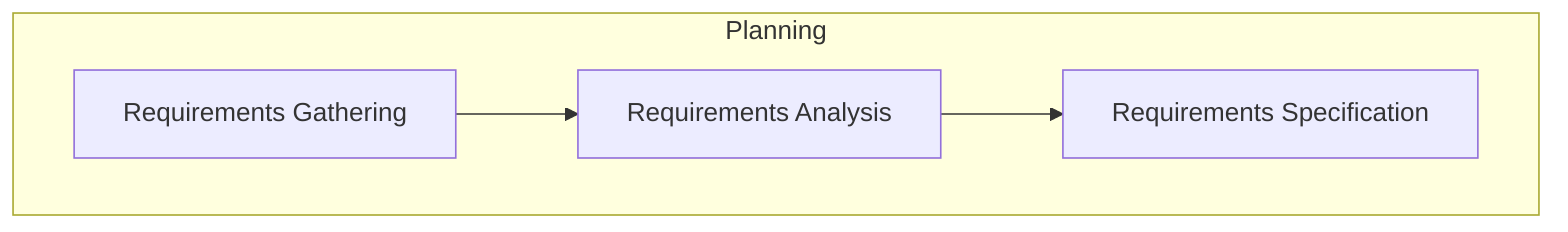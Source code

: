flowchart TD
    A[Requirements Gathering] --> A1[Requirements Analysis]
    A1 --> A2[Requirements Specification]

subgraph Planning
A
A1
A2
end